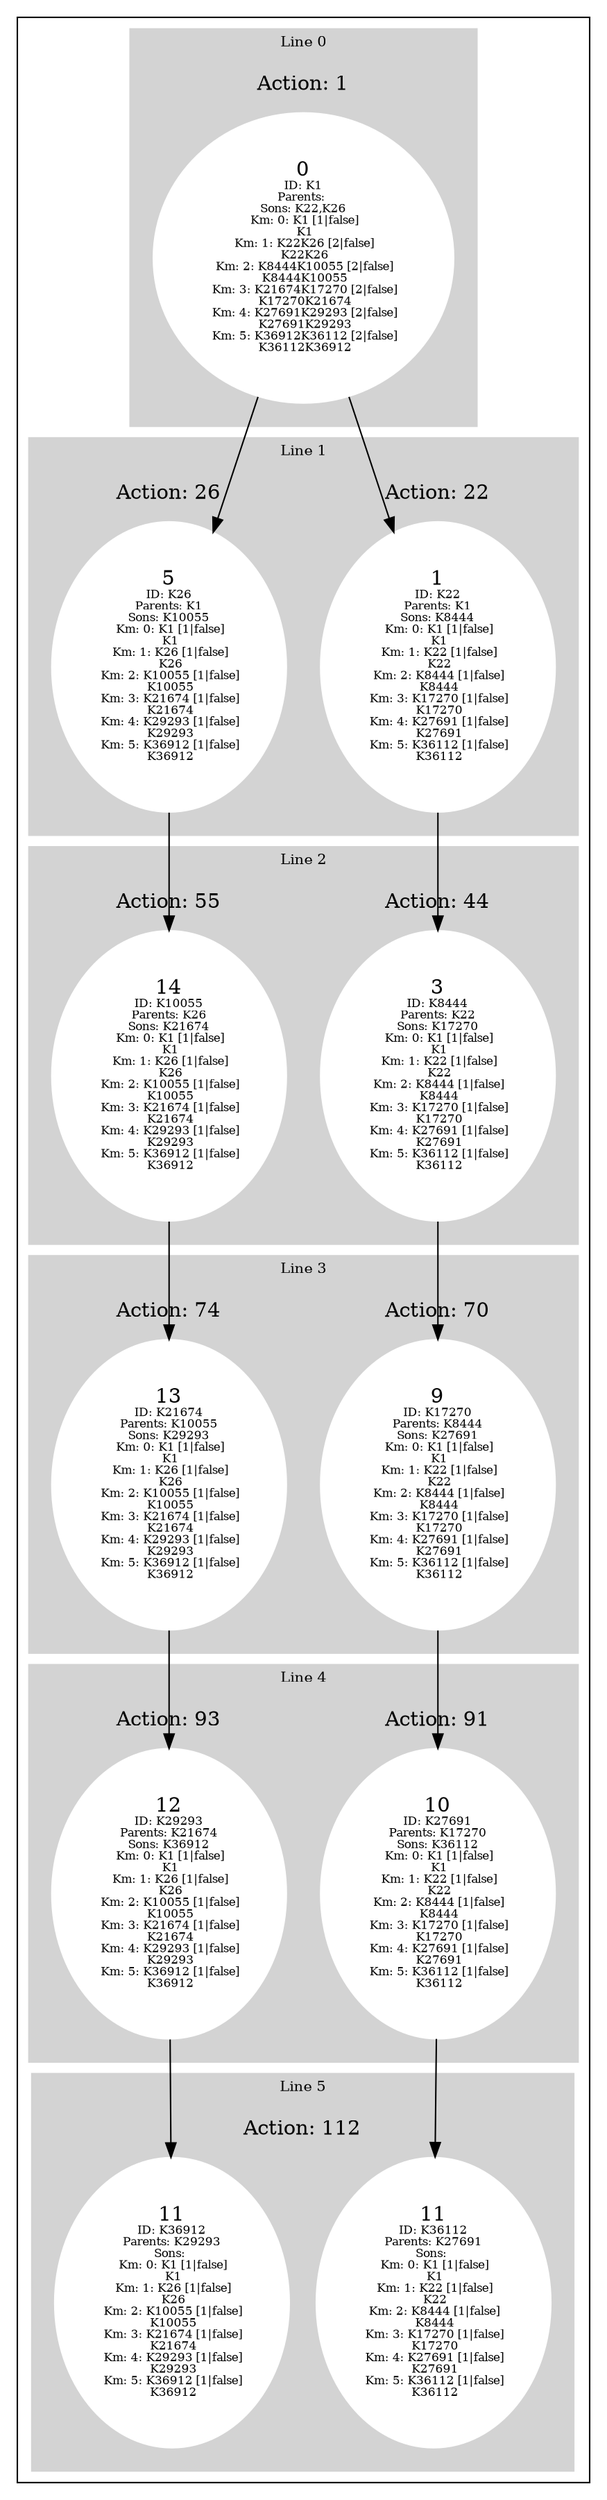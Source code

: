 digraph G {
subgraph cluster_info {
        subgraph cluster_0 {
        style=filled;
        color=lightgrey;
        node [style=filled,color=white];
        subgraph cluster_act_1 {
label = "Action: 1"step_K1 [label=<0<BR /><FONT POINT-SIZE="8">ID: K1</FONT><BR /><FONT POINT-SIZE="8">Parents: </FONT><BR /><FONT POINT-SIZE="8">Sons: K22,K26</FONT><BR /><FONT POINT-SIZE="8"> Km: 0: K1 [1|false]<BR /> K1</FONT><BR /><FONT POINT-SIZE="8"> Km: 1: K22K26 [2|false]<BR /> K22K26</FONT><BR /><FONT POINT-SIZE="8"> Km: 2: K8444K10055 [2|false]<BR /> K8444K10055</FONT><BR /><FONT POINT-SIZE="8"> Km: 3: K21674K17270 [2|false]<BR /> K17270K21674</FONT><BR /><FONT POINT-SIZE="8"> Km: 4: K27691K29293 [2|false]<BR /> K27691K29293</FONT><BR /><FONT POINT-SIZE="8"> Km: 5: K36912K36112 [2|false]<BR /> K36112K36912</FONT>>]
}

        fontsize="10"
        label = "Line 0";
        }

        subgraph cluster_4 {
        style=filled;
        color=lightgrey;
        node [style=filled,color=white];
        subgraph cluster_act_91 {
label = "Action: 91"step_K27691 [label=<10<BR /><FONT POINT-SIZE="8">ID: K27691</FONT><BR /><FONT POINT-SIZE="8">Parents: K17270</FONT><BR /><FONT POINT-SIZE="8">Sons: K36112</FONT><BR /><FONT POINT-SIZE="8"> Km: 0: K1 [1|false]<BR /> K1</FONT><BR /><FONT POINT-SIZE="8"> Km: 1: K22 [1|false]<BR /> K22</FONT><BR /><FONT POINT-SIZE="8"> Km: 2: K8444 [1|false]<BR /> K8444</FONT><BR /><FONT POINT-SIZE="8"> Km: 3: K17270 [1|false]<BR /> K17270</FONT><BR /><FONT POINT-SIZE="8"> Km: 4: K27691 [1|false]<BR /> K27691</FONT><BR /><FONT POINT-SIZE="8"> Km: 5: K36112 [1|false]<BR /> K36112</FONT>>]
}
subgraph cluster_act_93 {
label = "Action: 93"step_K29293 [label=<12<BR /><FONT POINT-SIZE="8">ID: K29293</FONT><BR /><FONT POINT-SIZE="8">Parents: K21674</FONT><BR /><FONT POINT-SIZE="8">Sons: K36912</FONT><BR /><FONT POINT-SIZE="8"> Km: 0: K1 [1|false]<BR /> K1</FONT><BR /><FONT POINT-SIZE="8"> Km: 1: K26 [1|false]<BR /> K26</FONT><BR /><FONT POINT-SIZE="8"> Km: 2: K10055 [1|false]<BR /> K10055</FONT><BR /><FONT POINT-SIZE="8"> Km: 3: K21674 [1|false]<BR /> K21674</FONT><BR /><FONT POINT-SIZE="8"> Km: 4: K29293 [1|false]<BR /> K29293</FONT><BR /><FONT POINT-SIZE="8"> Km: 5: K36912 [1|false]<BR /> K36912</FONT>>]
}

        fontsize="10"
        label = "Line 4";
        }

        subgraph cluster_2 {
        style=filled;
        color=lightgrey;
        node [style=filled,color=white];
        subgraph cluster_act_44 {
label = "Action: 44"step_K8444 [label=<3<BR /><FONT POINT-SIZE="8">ID: K8444</FONT><BR /><FONT POINT-SIZE="8">Parents: K22</FONT><BR /><FONT POINT-SIZE="8">Sons: K17270</FONT><BR /><FONT POINT-SIZE="8"> Km: 0: K1 [1|false]<BR /> K1</FONT><BR /><FONT POINT-SIZE="8"> Km: 1: K22 [1|false]<BR /> K22</FONT><BR /><FONT POINT-SIZE="8"> Km: 2: K8444 [1|false]<BR /> K8444</FONT><BR /><FONT POINT-SIZE="8"> Km: 3: K17270 [1|false]<BR /> K17270</FONT><BR /><FONT POINT-SIZE="8"> Km: 4: K27691 [1|false]<BR /> K27691</FONT><BR /><FONT POINT-SIZE="8"> Km: 5: K36112 [1|false]<BR /> K36112</FONT>>]
}
subgraph cluster_act_55 {
label = "Action: 55"step_K10055 [label=<14<BR /><FONT POINT-SIZE="8">ID: K10055</FONT><BR /><FONT POINT-SIZE="8">Parents: K26</FONT><BR /><FONT POINT-SIZE="8">Sons: K21674</FONT><BR /><FONT POINT-SIZE="8"> Km: 0: K1 [1|false]<BR /> K1</FONT><BR /><FONT POINT-SIZE="8"> Km: 1: K26 [1|false]<BR /> K26</FONT><BR /><FONT POINT-SIZE="8"> Km: 2: K10055 [1|false]<BR /> K10055</FONT><BR /><FONT POINT-SIZE="8"> Km: 3: K21674 [1|false]<BR /> K21674</FONT><BR /><FONT POINT-SIZE="8"> Km: 4: K29293 [1|false]<BR /> K29293</FONT><BR /><FONT POINT-SIZE="8"> Km: 5: K36912 [1|false]<BR /> K36912</FONT>>]
}

        fontsize="10"
        label = "Line 2";
        }

        subgraph cluster_3 {
        style=filled;
        color=lightgrey;
        node [style=filled,color=white];
        subgraph cluster_act_74 {
label = "Action: 74"step_K21674 [label=<13<BR /><FONT POINT-SIZE="8">ID: K21674</FONT><BR /><FONT POINT-SIZE="8">Parents: K10055</FONT><BR /><FONT POINT-SIZE="8">Sons: K29293</FONT><BR /><FONT POINT-SIZE="8"> Km: 0: K1 [1|false]<BR /> K1</FONT><BR /><FONT POINT-SIZE="8"> Km: 1: K26 [1|false]<BR /> K26</FONT><BR /><FONT POINT-SIZE="8"> Km: 2: K10055 [1|false]<BR /> K10055</FONT><BR /><FONT POINT-SIZE="8"> Km: 3: K21674 [1|false]<BR /> K21674</FONT><BR /><FONT POINT-SIZE="8"> Km: 4: K29293 [1|false]<BR /> K29293</FONT><BR /><FONT POINT-SIZE="8"> Km: 5: K36912 [1|false]<BR /> K36912</FONT>>]
}
subgraph cluster_act_70 {
label = "Action: 70"step_K17270 [label=<9<BR /><FONT POINT-SIZE="8">ID: K17270</FONT><BR /><FONT POINT-SIZE="8">Parents: K8444</FONT><BR /><FONT POINT-SIZE="8">Sons: K27691</FONT><BR /><FONT POINT-SIZE="8"> Km: 0: K1 [1|false]<BR /> K1</FONT><BR /><FONT POINT-SIZE="8"> Km: 1: K22 [1|false]<BR /> K22</FONT><BR /><FONT POINT-SIZE="8"> Km: 2: K8444 [1|false]<BR /> K8444</FONT><BR /><FONT POINT-SIZE="8"> Km: 3: K17270 [1|false]<BR /> K17270</FONT><BR /><FONT POINT-SIZE="8"> Km: 4: K27691 [1|false]<BR /> K27691</FONT><BR /><FONT POINT-SIZE="8"> Km: 5: K36112 [1|false]<BR /> K36112</FONT>>]
}

        fontsize="10"
        label = "Line 3";
        }

        subgraph cluster_5 {
        style=filled;
        color=lightgrey;
        node [style=filled,color=white];
        subgraph cluster_act_112 {
label = "Action: 112"step_K36912 [label=<11<BR /><FONT POINT-SIZE="8">ID: K36912</FONT><BR /><FONT POINT-SIZE="8">Parents: K29293</FONT><BR /><FONT POINT-SIZE="8">Sons: </FONT><BR /><FONT POINT-SIZE="8"> Km: 0: K1 [1|false]<BR /> K1</FONT><BR /><FONT POINT-SIZE="8"> Km: 1: K26 [1|false]<BR /> K26</FONT><BR /><FONT POINT-SIZE="8"> Km: 2: K10055 [1|false]<BR /> K10055</FONT><BR /><FONT POINT-SIZE="8"> Km: 3: K21674 [1|false]<BR /> K21674</FONT><BR /><FONT POINT-SIZE="8"> Km: 4: K29293 [1|false]<BR /> K29293</FONT><BR /><FONT POINT-SIZE="8"> Km: 5: K36912 [1|false]<BR /> K36912</FONT>>]
step_K36112 [label=<11<BR /><FONT POINT-SIZE="8">ID: K36112</FONT><BR /><FONT POINT-SIZE="8">Parents: K27691</FONT><BR /><FONT POINT-SIZE="8">Sons: </FONT><BR /><FONT POINT-SIZE="8"> Km: 0: K1 [1|false]<BR /> K1</FONT><BR /><FONT POINT-SIZE="8"> Km: 1: K22 [1|false]<BR /> K22</FONT><BR /><FONT POINT-SIZE="8"> Km: 2: K8444 [1|false]<BR /> K8444</FONT><BR /><FONT POINT-SIZE="8"> Km: 3: K17270 [1|false]<BR /> K17270</FONT><BR /><FONT POINT-SIZE="8"> Km: 4: K27691 [1|false]<BR /> K27691</FONT><BR /><FONT POINT-SIZE="8"> Km: 5: K36112 [1|false]<BR /> K36112</FONT>>]
}
subgraph cluster_act_112 {
label = "Action: 112"step_K36912 [label=<11<BR /><FONT POINT-SIZE="8">ID: K36912</FONT><BR /><FONT POINT-SIZE="8">Parents: K29293</FONT><BR /><FONT POINT-SIZE="8">Sons: </FONT><BR /><FONT POINT-SIZE="8"> Km: 0: K1 [1|false]<BR /> K1</FONT><BR /><FONT POINT-SIZE="8"> Km: 1: K26 [1|false]<BR /> K26</FONT><BR /><FONT POINT-SIZE="8"> Km: 2: K10055 [1|false]<BR /> K10055</FONT><BR /><FONT POINT-SIZE="8"> Km: 3: K21674 [1|false]<BR /> K21674</FONT><BR /><FONT POINT-SIZE="8"> Km: 4: K29293 [1|false]<BR /> K29293</FONT><BR /><FONT POINT-SIZE="8"> Km: 5: K36912 [1|false]<BR /> K36912</FONT>>]
step_K36112 [label=<11<BR /><FONT POINT-SIZE="8">ID: K36112</FONT><BR /><FONT POINT-SIZE="8">Parents: K27691</FONT><BR /><FONT POINT-SIZE="8">Sons: </FONT><BR /><FONT POINT-SIZE="8"> Km: 0: K1 [1|false]<BR /> K1</FONT><BR /><FONT POINT-SIZE="8"> Km: 1: K22 [1|false]<BR /> K22</FONT><BR /><FONT POINT-SIZE="8"> Km: 2: K8444 [1|false]<BR /> K8444</FONT><BR /><FONT POINT-SIZE="8"> Km: 3: K17270 [1|false]<BR /> K17270</FONT><BR /><FONT POINT-SIZE="8"> Km: 4: K27691 [1|false]<BR /> K27691</FONT><BR /><FONT POINT-SIZE="8"> Km: 5: K36112 [1|false]<BR /> K36112</FONT>>]
}

        fontsize="10"
        label = "Line 5";
        }

        subgraph cluster_1 {
        style=filled;
        color=lightgrey;
        node [style=filled,color=white];
        subgraph cluster_act_22 {
label = "Action: 22"step_K22 [label=<1<BR /><FONT POINT-SIZE="8">ID: K22</FONT><BR /><FONT POINT-SIZE="8">Parents: K1</FONT><BR /><FONT POINT-SIZE="8">Sons: K8444</FONT><BR /><FONT POINT-SIZE="8"> Km: 0: K1 [1|false]<BR /> K1</FONT><BR /><FONT POINT-SIZE="8"> Km: 1: K22 [1|false]<BR /> K22</FONT><BR /><FONT POINT-SIZE="8"> Km: 2: K8444 [1|false]<BR /> K8444</FONT><BR /><FONT POINT-SIZE="8"> Km: 3: K17270 [1|false]<BR /> K17270</FONT><BR /><FONT POINT-SIZE="8"> Km: 4: K27691 [1|false]<BR /> K27691</FONT><BR /><FONT POINT-SIZE="8"> Km: 5: K36112 [1|false]<BR /> K36112</FONT>>]
}
subgraph cluster_act_26 {
label = "Action: 26"step_K26 [label=<5<BR /><FONT POINT-SIZE="8">ID: K26</FONT><BR /><FONT POINT-SIZE="8">Parents: K1</FONT><BR /><FONT POINT-SIZE="8">Sons: K10055</FONT><BR /><FONT POINT-SIZE="8"> Km: 0: K1 [1|false]<BR /> K1</FONT><BR /><FONT POINT-SIZE="8"> Km: 1: K26 [1|false]<BR /> K26</FONT><BR /><FONT POINT-SIZE="8"> Km: 2: K10055 [1|false]<BR /> K10055</FONT><BR /><FONT POINT-SIZE="8"> Km: 3: K21674 [1|false]<BR /> K21674</FONT><BR /><FONT POINT-SIZE="8"> Km: 4: K29293 [1|false]<BR /> K29293</FONT><BR /><FONT POINT-SIZE="8"> Km: 5: K36912 [1|false]<BR /> K36912</FONT>>]
}

        fontsize="10"
        label = "Line 1";
        }
step_K21674 -> step_K29293; 
step_K27691 -> step_K36112; 
step_K17270 -> step_K27691; 
step_K8444 -> step_K17270; 
step_K22 -> step_K8444; 
step_K26 -> step_K10055; 
step_K1 -> step_K22; 
step_K10055 -> step_K21674; 
step_K1 -> step_K26; 
step_K29293 -> step_K36912; 
}}